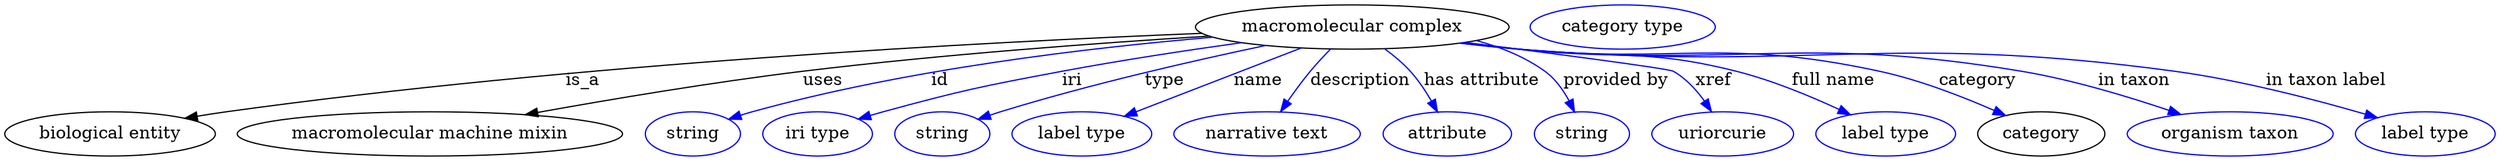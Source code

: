 digraph {
	graph [bb="0,0,2013.7,123"];
	node [label="\N"];
	"macromolecular complex"	[height=0.5,
		label="macromolecular complex",
		pos="1089.1,105",
		width=3.5205];
	"biological entity"	[height=0.5,
		pos="85.142,18",
		width=2.3651];
	"macromolecular complex" -> "biological entity"	[label=is_a,
		lp="468.14,61.5",
		pos="e,145.71,30.695 967.55,99.86 792.54,92.782 459.81,75.139 179.14,36 171.52,34.937 163.57,33.701 155.67,32.389"];
	"macromolecular machine mixin"	[height=0.5,
		pos="344.14,18",
		width=4.3329];
	"macromolecular complex" -> "macromolecular machine mixin"	[label=uses,
		lp="661.64,61.5",
		pos="e,421.21,33.678 973.41,97.61 883.65,91.993 756.24,82.581 645.14,69 572.82,60.159 491.32,46.385 431.39,35.531"];
	id	[color=blue,
		height=0.5,
		label=string,
		pos="556.14,18",
		width=1.0652];
	"macromolecular complex" -> id	[color=blue,
		label=id,
		lp="756.14,61.5",
		pos="e,585.13,29.99 976.67,96.68 877.26,88.225 729.06,70.745 604.14,36 601.03,35.135 597.84,34.172 594.64,33.155",
		style=solid];
	iri	[color=blue,
		height=0.5,
		label="iri type",
		pos="657.14,18",
		width=1.2277];
	"macromolecular complex" -> iri	[color=blue,
		label=iri,
		lp="863.14,61.5",
		pos="e,690.43,29.938 999.42,92.226 955.75,86.076 902.57,77.967 855.14,69 790.63,56.801 774.51,53.205 711.14,36 707.56,35.029 703.87,33.974 \
700.17,32.883",
		style=solid];
	type	[color=blue,
		height=0.5,
		label=string,
		pos="758.14,18",
		width=1.0652];
	"macromolecular complex" -> type	[color=blue,
		label=type,
		lp="937.14,61.5",
		pos="e,787.09,29.935 1019,89.929 961.08,77.664 877.03,58.365 805.14,36 802.38,35.142 799.55,34.22 796.7,33.265",
		style=solid];
	name	[color=blue,
		height=0.5,
		label="label type",
		pos="871.14,18",
		width=1.5707];
	"macromolecular complex" -> name	[color=blue,
		label=name,
		lp="1014.1,61.5",
		pos="e,905.43,32.367 1047.9,87.912 1009.9,73.093 953.66,51.175 914.89,36.056",
		style=solid];
	description	[color=blue,
		height=0.5,
		label="narrative text",
		pos="1021.1,18",
		width=2.0943];
	"macromolecular complex" -> description	[color=blue,
		label=description,
		lp="1094.6,61.5",
		pos="e,1031.3,36.264 1070.6,86.854 1065.1,81.369 1059.1,75.126 1054.1,69 1048,61.506 1042,52.858 1036.8,44.883",
		style=solid];
	"has attribute"	[color=blue,
		height=0.5,
		label=attribute,
		pos="1166.1,18",
		width=1.4443];
	"macromolecular complex" -> "has attribute"	[color=blue,
		label="has attribute",
		lp="1193.1,61.5",
		pos="e,1157.8,35.806 1114.9,87.007 1121.9,81.713 1129.2,75.535 1135.1,69 1141.7,61.751 1147.7,52.916 1152.7,44.701",
		style=solid];
	"provided by"	[color=blue,
		height=0.5,
		label=string,
		pos="1274.1,18",
		width=1.0652];
	"macromolecular complex" -> "provided by"	[color=blue,
		label="provided by",
		lp="1300.6,61.5",
		pos="e,1268.1,35.857 1189.3,93.79 1208.7,88.503 1228,80.641 1244.1,69 1252.5,62.987 1258.9,53.899 1263.6,45.113",
		style=solid];
	xref	[color=blue,
		height=0.5,
		label=uriorcurie,
		pos="1388.1,18",
		width=1.5887];
	"macromolecular complex" -> xref	[color=blue,
		label=xref,
		lp="1379.6,61.5",
		pos="e,1379,35.774 1180.1,92.447 1252.8,83.08 1343.4,71.098 1347.1,69 1357.6,63.132 1366.5,53.413 1373.3,44.095",
		style=solid];
	"full name"	[color=blue,
		height=0.5,
		label="label type",
		pos="1520.1,18",
		width=1.5707];
	"macromolecular complex" -> "full name"	[color=blue,
		label="full name",
		lp="1476.6,61.5",
		pos="e,1491.4,33.549 1179.5,92.338 1194.4,90.496 1209.7,88.655 1224.1,87 1301.4,78.143 1322.7,87.935 1398.1,69 1427.2,61.699 1458.5,48.784 \
1482.1,37.908",
		style=solid];
	category	[height=0.5,
		pos="1646.1,18",
		width=1.4263];
	"macromolecular complex" -> category	[color=blue,
		label=category,
		lp="1594.6,61.5",
		pos="e,1617,32.937 1177.6,92.041 1193.1,90.183 1209.1,88.413 1224.1,87 1352.7,74.927 1387.9,96.177 1514.1,69 1546.6,62.003 1581.8,48.38 \
1607.6,37.119",
		style=solid];
	"in taxon"	[color=blue,
		height=0.5,
		label="organism taxon",
		pos="1799.1,18",
		width=2.3109];
	"macromolecular complex" -> "in taxon"	[color=blue,
		label="in taxon",
		lp="1721.1,61.5",
		pos="e,1759.2,33.836 1176.5,91.946 1192.4,90.063 1208.7,88.31 1224.1,87 1404.1,71.704 1452,98.842 1630.1,69 1671.2,62.121 1716.4,48.429 \
1749.7,37.11",
		style=solid];
	"in taxon label"	[color=blue,
		height=0.5,
		label="label type",
		pos="1957.1,18",
		width=1.5707];
	"macromolecular complex" -> "in taxon label"	[color=blue,
		label="in taxon label",
		lp="1876.6,61.5",
		pos="e,1918.3,31.181 1176.2,91.856 1192.1,89.97 1208.6,88.24 1224.1,87 1459.1,68.257 1520.6,100.76 1754.1,69 1807.8,61.703 1867.9,45.928 \
1908.6,34.036",
		style=solid];
	"named thing_category"	[color=blue,
		height=0.5,
		label="category type",
		pos="1308.1,105",
		width=2.0762];
}
